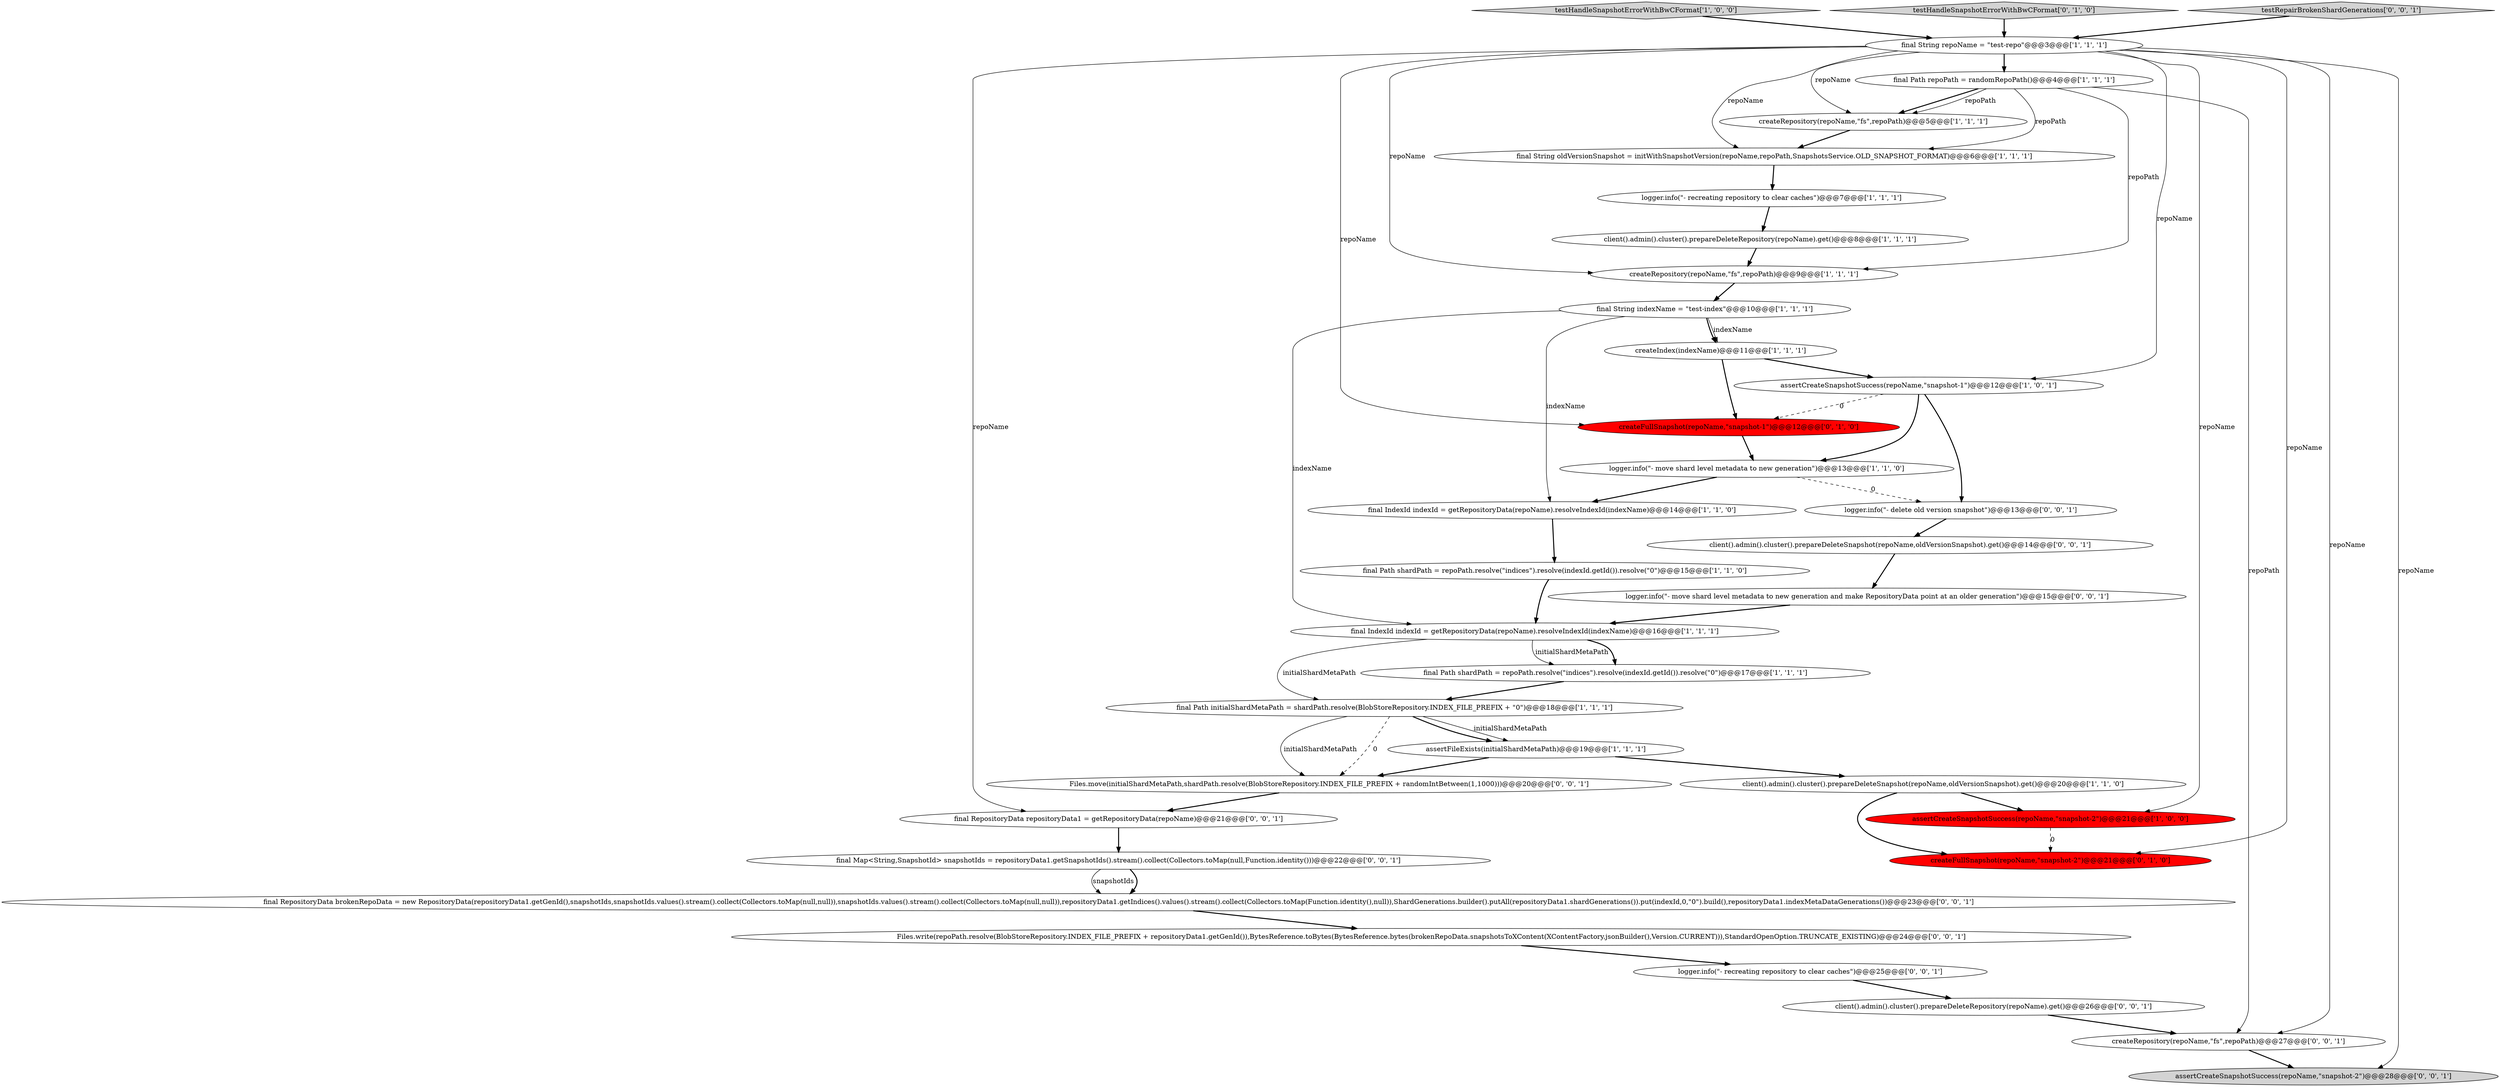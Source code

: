 digraph {
13 [style = filled, label = "final Path shardPath = repoPath.resolve(\"indices\").resolve(indexId.getId()).resolve(\"0\")@@@15@@@['1', '1', '0']", fillcolor = white, shape = ellipse image = "AAA0AAABBB1BBB"];
11 [style = filled, label = "final IndexId indexId = getRepositoryData(repoName).resolveIndexId(indexName)@@@14@@@['1', '1', '0']", fillcolor = white, shape = ellipse image = "AAA0AAABBB1BBB"];
14 [style = filled, label = "client().admin().cluster().prepareDeleteSnapshot(repoName,oldVersionSnapshot).get()@@@20@@@['1', '1', '0']", fillcolor = white, shape = ellipse image = "AAA0AAABBB1BBB"];
8 [style = filled, label = "createRepository(repoName,\"fs\",repoPath)@@@5@@@['1', '1', '1']", fillcolor = white, shape = ellipse image = "AAA0AAABBB1BBB"];
30 [style = filled, label = "logger.info(\"- move shard level metadata to new generation and make RepositoryData point at an older generation\")@@@15@@@['0', '0', '1']", fillcolor = white, shape = ellipse image = "AAA0AAABBB3BBB"];
18 [style = filled, label = "final String repoName = \"test-repo\"@@@3@@@['1', '1', '1']", fillcolor = white, shape = ellipse image = "AAA0AAABBB1BBB"];
9 [style = filled, label = "logger.info(\"- recreating repository to clear caches\")@@@7@@@['1', '1', '1']", fillcolor = white, shape = ellipse image = "AAA0AAABBB1BBB"];
29 [style = filled, label = "logger.info(\"- delete old version snapshot\")@@@13@@@['0', '0', '1']", fillcolor = white, shape = ellipse image = "AAA0AAABBB3BBB"];
6 [style = filled, label = "testHandleSnapshotErrorWithBwCFormat['1', '0', '0']", fillcolor = lightgray, shape = diamond image = "AAA0AAABBB1BBB"];
32 [style = filled, label = "final Map<String,SnapshotId> snapshotIds = repositoryData1.getSnapshotIds().stream().collect(Collectors.toMap(null,Function.identity()))@@@22@@@['0', '0', '1']", fillcolor = white, shape = ellipse image = "AAA0AAABBB3BBB"];
17 [style = filled, label = "client().admin().cluster().prepareDeleteRepository(repoName).get()@@@8@@@['1', '1', '1']", fillcolor = white, shape = ellipse image = "AAA0AAABBB1BBB"];
7 [style = filled, label = "final Path shardPath = repoPath.resolve(\"indices\").resolve(indexId.getId()).resolve(\"0\")@@@17@@@['1', '1', '1']", fillcolor = white, shape = ellipse image = "AAA0AAABBB1BBB"];
21 [style = filled, label = "testHandleSnapshotErrorWithBwCFormat['0', '1', '0']", fillcolor = lightgray, shape = diamond image = "AAA0AAABBB2BBB"];
0 [style = filled, label = "createRepository(repoName,\"fs\",repoPath)@@@9@@@['1', '1', '1']", fillcolor = white, shape = ellipse image = "AAA0AAABBB1BBB"];
4 [style = filled, label = "assertCreateSnapshotSuccess(repoName,\"snapshot-2\")@@@21@@@['1', '0', '0']", fillcolor = red, shape = ellipse image = "AAA1AAABBB1BBB"];
26 [style = filled, label = "client().admin().cluster().prepareDeleteSnapshot(repoName,oldVersionSnapshot).get()@@@14@@@['0', '0', '1']", fillcolor = white, shape = ellipse image = "AAA0AAABBB3BBB"];
12 [style = filled, label = "createIndex(indexName)@@@11@@@['1', '1', '1']", fillcolor = white, shape = ellipse image = "AAA0AAABBB1BBB"];
22 [style = filled, label = "createFullSnapshot(repoName,\"snapshot-2\")@@@21@@@['0', '1', '0']", fillcolor = red, shape = ellipse image = "AAA1AAABBB2BBB"];
24 [style = filled, label = "logger.info(\"- recreating repository to clear caches\")@@@25@@@['0', '0', '1']", fillcolor = white, shape = ellipse image = "AAA0AAABBB3BBB"];
2 [style = filled, label = "assertCreateSnapshotSuccess(repoName,\"snapshot-1\")@@@12@@@['1', '0', '1']", fillcolor = white, shape = ellipse image = "AAA0AAABBB1BBB"];
25 [style = filled, label = "createRepository(repoName,\"fs\",repoPath)@@@27@@@['0', '0', '1']", fillcolor = white, shape = ellipse image = "AAA0AAABBB3BBB"];
10 [style = filled, label = "assertFileExists(initialShardMetaPath)@@@19@@@['1', '1', '1']", fillcolor = white, shape = ellipse image = "AAA0AAABBB1BBB"];
27 [style = filled, label = "client().admin().cluster().prepareDeleteRepository(repoName).get()@@@26@@@['0', '0', '1']", fillcolor = white, shape = ellipse image = "AAA0AAABBB3BBB"];
3 [style = filled, label = "logger.info(\"- move shard level metadata to new generation\")@@@13@@@['1', '1', '0']", fillcolor = white, shape = ellipse image = "AAA0AAABBB1BBB"];
28 [style = filled, label = "Files.write(repoPath.resolve(BlobStoreRepository.INDEX_FILE_PREFIX + repositoryData1.getGenId()),BytesReference.toBytes(BytesReference.bytes(brokenRepoData.snapshotsToXContent(XContentFactory.jsonBuilder(),Version.CURRENT))),StandardOpenOption.TRUNCATE_EXISTING)@@@24@@@['0', '0', '1']", fillcolor = white, shape = ellipse image = "AAA0AAABBB3BBB"];
16 [style = filled, label = "final String oldVersionSnapshot = initWithSnapshotVersion(repoName,repoPath,SnapshotsService.OLD_SNAPSHOT_FORMAT)@@@6@@@['1', '1', '1']", fillcolor = white, shape = ellipse image = "AAA0AAABBB1BBB"];
31 [style = filled, label = "final RepositoryData repositoryData1 = getRepositoryData(repoName)@@@21@@@['0', '0', '1']", fillcolor = white, shape = ellipse image = "AAA0AAABBB3BBB"];
20 [style = filled, label = "createFullSnapshot(repoName,\"snapshot-1\")@@@12@@@['0', '1', '0']", fillcolor = red, shape = ellipse image = "AAA1AAABBB2BBB"];
33 [style = filled, label = "testRepairBrokenShardGenerations['0', '0', '1']", fillcolor = lightgray, shape = diamond image = "AAA0AAABBB3BBB"];
19 [style = filled, label = "final IndexId indexId = getRepositoryData(repoName).resolveIndexId(indexName)@@@16@@@['1', '1', '1']", fillcolor = white, shape = ellipse image = "AAA0AAABBB1BBB"];
15 [style = filled, label = "final String indexName = \"test-index\"@@@10@@@['1', '1', '1']", fillcolor = white, shape = ellipse image = "AAA0AAABBB1BBB"];
34 [style = filled, label = "Files.move(initialShardMetaPath,shardPath.resolve(BlobStoreRepository.INDEX_FILE_PREFIX + randomIntBetween(1,1000)))@@@20@@@['0', '0', '1']", fillcolor = white, shape = ellipse image = "AAA0AAABBB3BBB"];
1 [style = filled, label = "final Path initialShardMetaPath = shardPath.resolve(BlobStoreRepository.INDEX_FILE_PREFIX + \"0\")@@@18@@@['1', '1', '1']", fillcolor = white, shape = ellipse image = "AAA0AAABBB1BBB"];
35 [style = filled, label = "assertCreateSnapshotSuccess(repoName,\"snapshot-2\")@@@28@@@['0', '0', '1']", fillcolor = lightgray, shape = ellipse image = "AAA0AAABBB3BBB"];
5 [style = filled, label = "final Path repoPath = randomRepoPath()@@@4@@@['1', '1', '1']", fillcolor = white, shape = ellipse image = "AAA0AAABBB1BBB"];
23 [style = filled, label = "final RepositoryData brokenRepoData = new RepositoryData(repositoryData1.getGenId(),snapshotIds,snapshotIds.values().stream().collect(Collectors.toMap(null,null)),snapshotIds.values().stream().collect(Collectors.toMap(null,null)),repositoryData1.getIndices().values().stream().collect(Collectors.toMap(Function.identity(),null)),ShardGenerations.builder().putAll(repositoryData1.shardGenerations()).put(indexId,0,\"0\").build(),repositoryData1.indexMetaDataGenerations())@@@23@@@['0', '0', '1']", fillcolor = white, shape = ellipse image = "AAA0AAABBB3BBB"];
3->29 [style = dashed, label="0"];
8->16 [style = bold, label=""];
5->8 [style = bold, label=""];
18->0 [style = solid, label="repoName"];
7->1 [style = bold, label=""];
32->23 [style = bold, label=""];
2->20 [style = dashed, label="0"];
10->14 [style = bold, label=""];
6->18 [style = bold, label=""];
31->32 [style = bold, label=""];
2->3 [style = bold, label=""];
32->23 [style = solid, label="snapshotIds"];
1->34 [style = dashed, label="0"];
5->16 [style = solid, label="repoPath"];
15->19 [style = solid, label="indexName"];
14->22 [style = bold, label=""];
3->11 [style = bold, label=""];
12->20 [style = bold, label=""];
18->22 [style = solid, label="repoName"];
15->12 [style = solid, label="indexName"];
9->17 [style = bold, label=""];
34->31 [style = bold, label=""];
18->31 [style = solid, label="repoName"];
20->3 [style = bold, label=""];
4->22 [style = dashed, label="0"];
25->35 [style = bold, label=""];
5->8 [style = solid, label="repoPath"];
0->15 [style = bold, label=""];
21->18 [style = bold, label=""];
5->0 [style = solid, label="repoPath"];
19->1 [style = solid, label="initialShardMetaPath"];
19->7 [style = solid, label="initialShardMetaPath"];
29->26 [style = bold, label=""];
26->30 [style = bold, label=""];
23->28 [style = bold, label=""];
18->35 [style = solid, label="repoName"];
30->19 [style = bold, label=""];
12->2 [style = bold, label=""];
13->19 [style = bold, label=""];
18->25 [style = solid, label="repoName"];
18->2 [style = solid, label="repoName"];
17->0 [style = bold, label=""];
15->11 [style = solid, label="indexName"];
18->4 [style = solid, label="repoName"];
10->34 [style = bold, label=""];
5->25 [style = solid, label="repoPath"];
33->18 [style = bold, label=""];
18->5 [style = bold, label=""];
11->13 [style = bold, label=""];
28->24 [style = bold, label=""];
1->34 [style = solid, label="initialShardMetaPath"];
15->12 [style = bold, label=""];
18->16 [style = solid, label="repoName"];
1->10 [style = solid, label="initialShardMetaPath"];
18->8 [style = solid, label="repoName"];
2->29 [style = bold, label=""];
1->10 [style = bold, label=""];
18->20 [style = solid, label="repoName"];
19->7 [style = bold, label=""];
24->27 [style = bold, label=""];
27->25 [style = bold, label=""];
16->9 [style = bold, label=""];
14->4 [style = bold, label=""];
}
